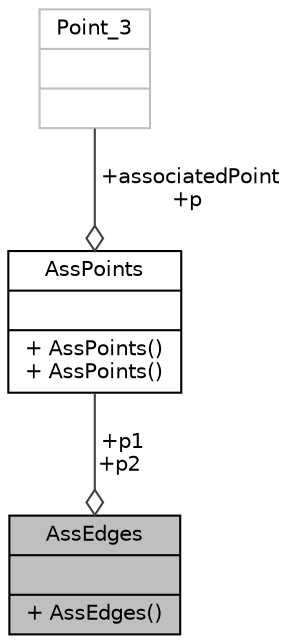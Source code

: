 digraph "AssEdges"
{
 // INTERACTIVE_SVG=YES
 // LATEX_PDF_SIZE
  bgcolor="transparent";
  edge [fontname="Helvetica",fontsize="10",labelfontname="Helvetica",labelfontsize="10"];
  node [fontname="Helvetica",fontsize="10",shape=record];
  Node1 [label="{AssEdges\n||+ AssEdges()\l}",height=0.2,width=0.4,color="black", fillcolor="grey75", style="filled", fontcolor="black",tooltip="Die Struktur AssEdges besteht aus zwei AssPoints und repräsentiert über (p1.p, p2...."];
  Node2 -> Node1 [color="grey25",fontsize="10",style="solid",label=" +p1\n+p2" ,arrowhead="odiamond",fontname="Helvetica"];
  Node2 [label="{AssPoints\n||+ AssPoints()\l+ AssPoints()\l}",height=0.2,width=0.4,color="black",URL="$struct_ass_points.html",tooltip="Die Struktur AssPoints besteht aus einem (rotierten) Punkt p und einem assoziierten/ursprünglichen Pu..."];
  Node3 -> Node2 [color="grey25",fontsize="10",style="solid",label=" +associatedPoint\n+p" ,arrowhead="odiamond",fontname="Helvetica"];
  Node3 [label="{Point_3\n||}",height=0.2,width=0.4,color="grey75",tooltip=" "];
}
